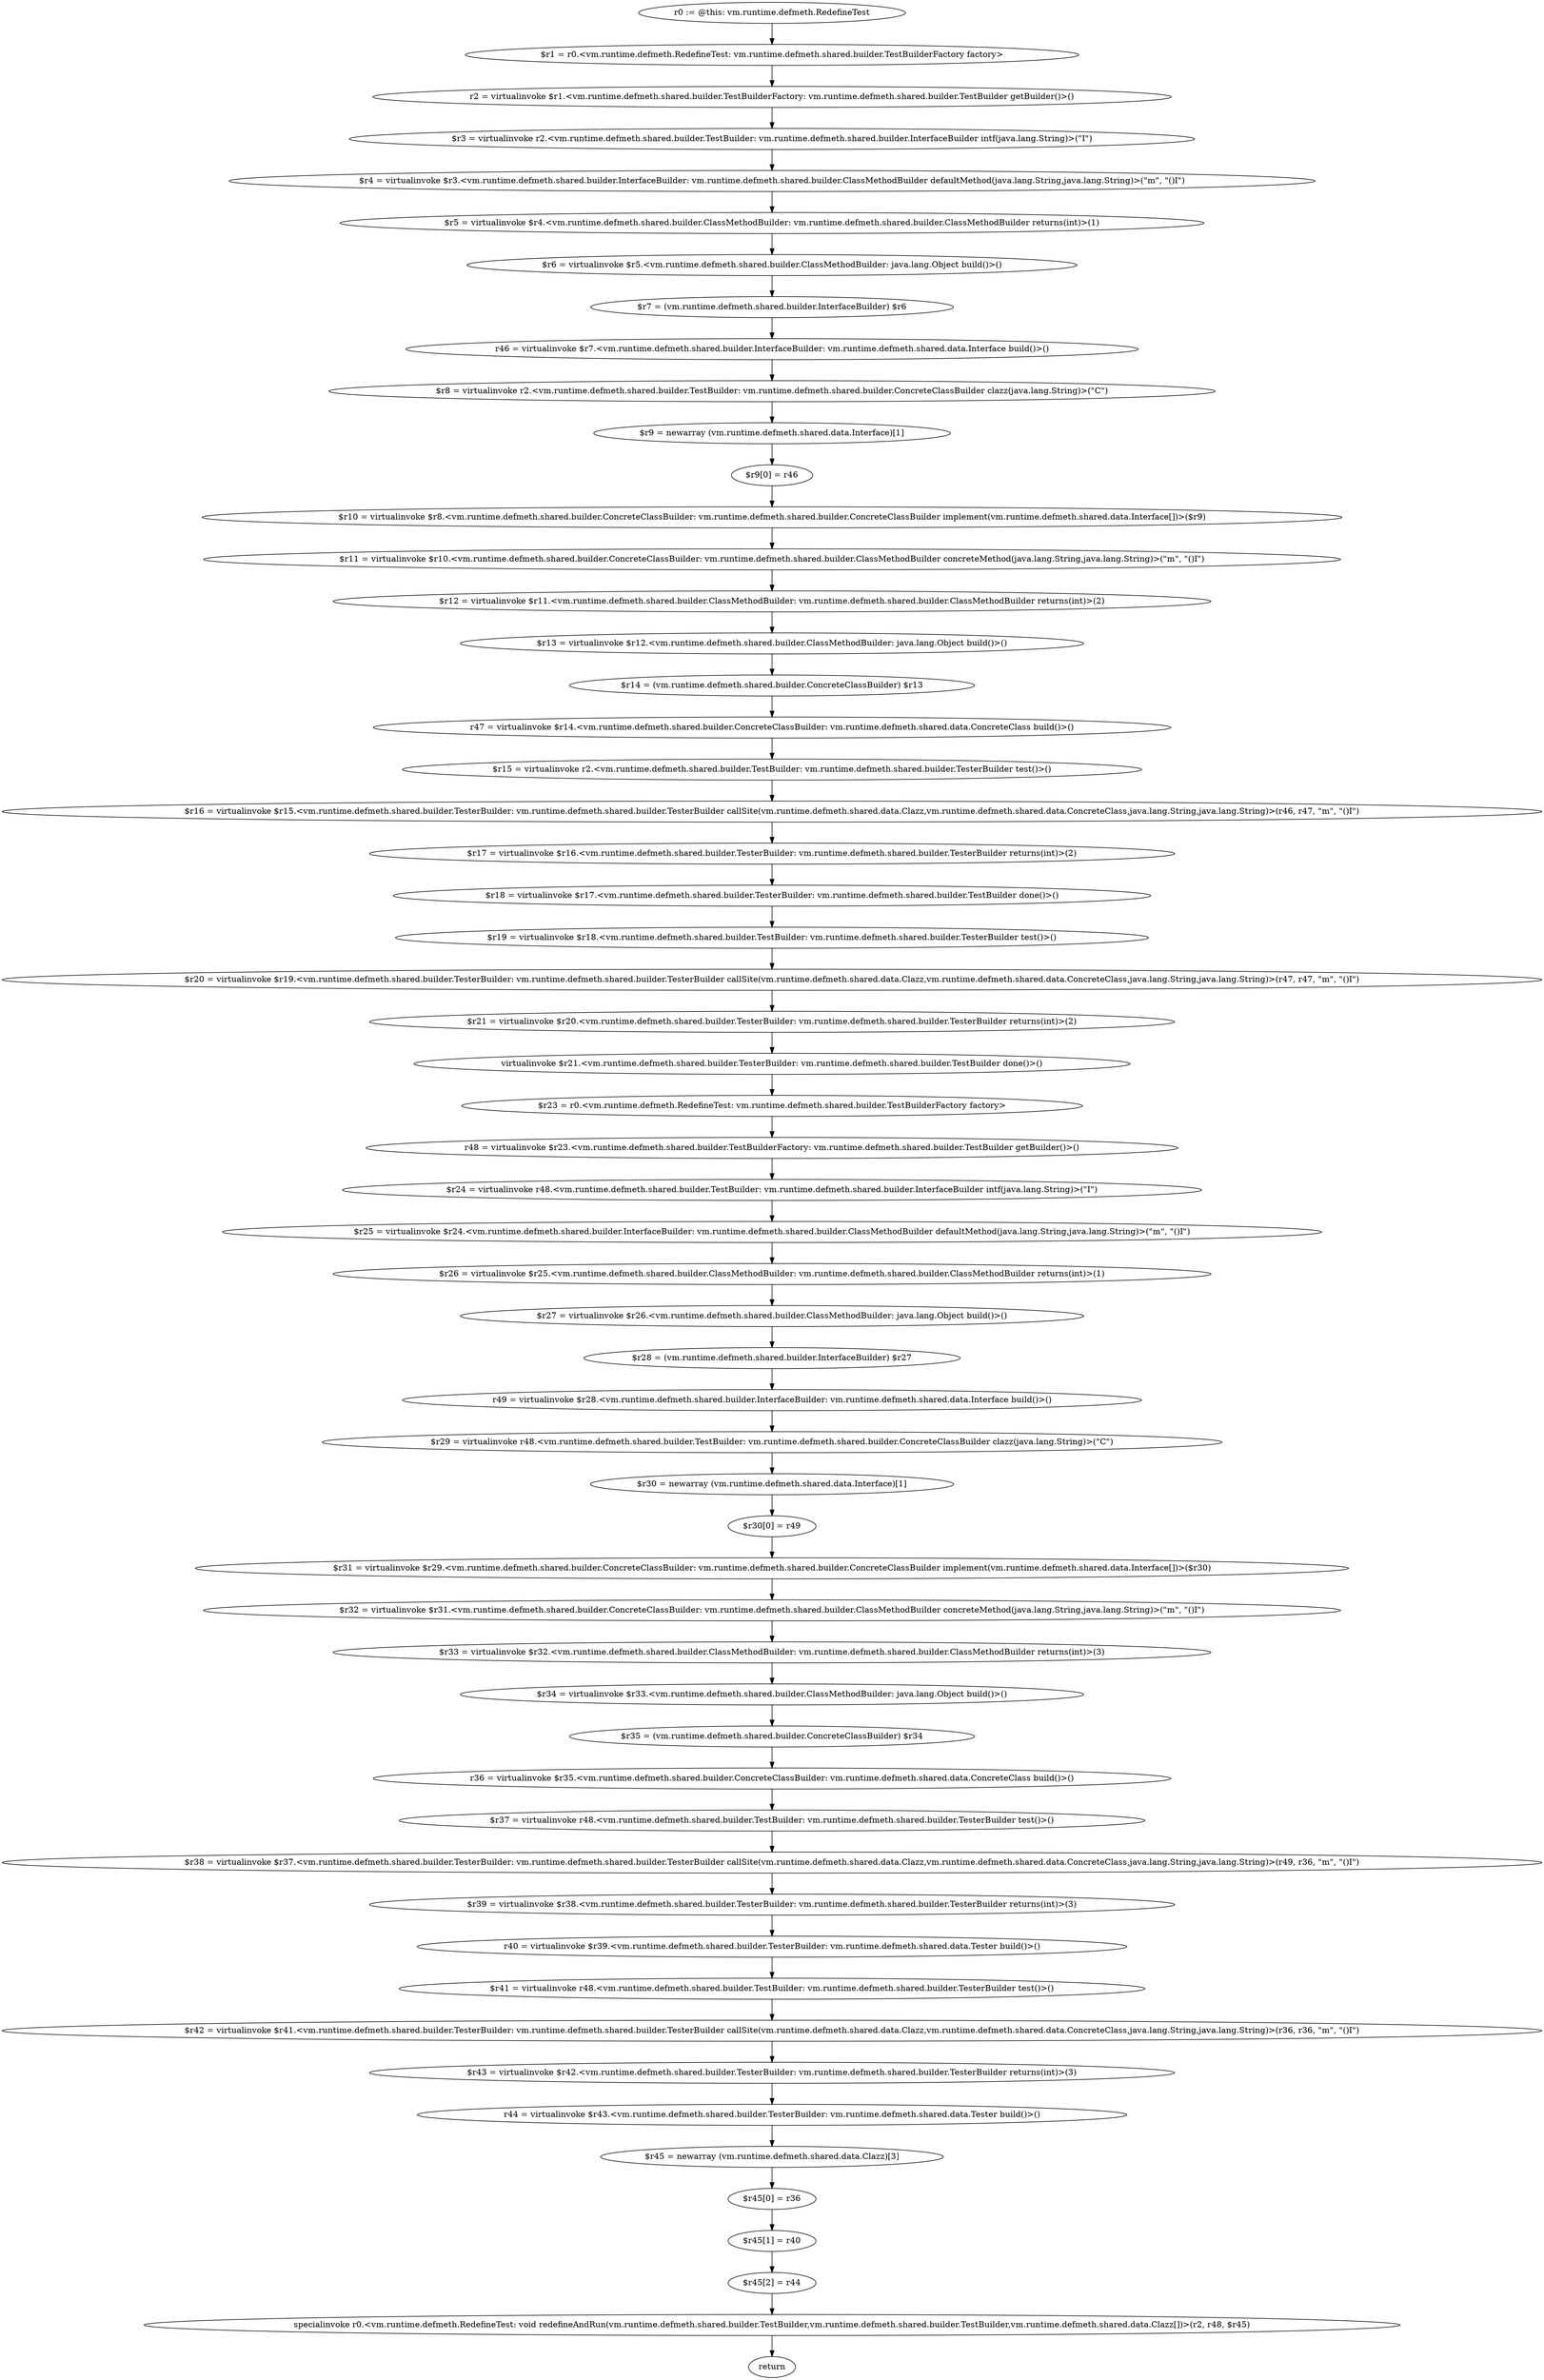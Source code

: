 digraph "unitGraph" {
    "r0 := @this: vm.runtime.defmeth.RedefineTest"
    "$r1 = r0.<vm.runtime.defmeth.RedefineTest: vm.runtime.defmeth.shared.builder.TestBuilderFactory factory>"
    "r2 = virtualinvoke $r1.<vm.runtime.defmeth.shared.builder.TestBuilderFactory: vm.runtime.defmeth.shared.builder.TestBuilder getBuilder()>()"
    "$r3 = virtualinvoke r2.<vm.runtime.defmeth.shared.builder.TestBuilder: vm.runtime.defmeth.shared.builder.InterfaceBuilder intf(java.lang.String)>(\"I\")"
    "$r4 = virtualinvoke $r3.<vm.runtime.defmeth.shared.builder.InterfaceBuilder: vm.runtime.defmeth.shared.builder.ClassMethodBuilder defaultMethod(java.lang.String,java.lang.String)>(\"m\", \"()I\")"
    "$r5 = virtualinvoke $r4.<vm.runtime.defmeth.shared.builder.ClassMethodBuilder: vm.runtime.defmeth.shared.builder.ClassMethodBuilder returns(int)>(1)"
    "$r6 = virtualinvoke $r5.<vm.runtime.defmeth.shared.builder.ClassMethodBuilder: java.lang.Object build()>()"
    "$r7 = (vm.runtime.defmeth.shared.builder.InterfaceBuilder) $r6"
    "r46 = virtualinvoke $r7.<vm.runtime.defmeth.shared.builder.InterfaceBuilder: vm.runtime.defmeth.shared.data.Interface build()>()"
    "$r8 = virtualinvoke r2.<vm.runtime.defmeth.shared.builder.TestBuilder: vm.runtime.defmeth.shared.builder.ConcreteClassBuilder clazz(java.lang.String)>(\"C\")"
    "$r9 = newarray (vm.runtime.defmeth.shared.data.Interface)[1]"
    "$r9[0] = r46"
    "$r10 = virtualinvoke $r8.<vm.runtime.defmeth.shared.builder.ConcreteClassBuilder: vm.runtime.defmeth.shared.builder.ConcreteClassBuilder implement(vm.runtime.defmeth.shared.data.Interface[])>($r9)"
    "$r11 = virtualinvoke $r10.<vm.runtime.defmeth.shared.builder.ConcreteClassBuilder: vm.runtime.defmeth.shared.builder.ClassMethodBuilder concreteMethod(java.lang.String,java.lang.String)>(\"m\", \"()I\")"
    "$r12 = virtualinvoke $r11.<vm.runtime.defmeth.shared.builder.ClassMethodBuilder: vm.runtime.defmeth.shared.builder.ClassMethodBuilder returns(int)>(2)"
    "$r13 = virtualinvoke $r12.<vm.runtime.defmeth.shared.builder.ClassMethodBuilder: java.lang.Object build()>()"
    "$r14 = (vm.runtime.defmeth.shared.builder.ConcreteClassBuilder) $r13"
    "r47 = virtualinvoke $r14.<vm.runtime.defmeth.shared.builder.ConcreteClassBuilder: vm.runtime.defmeth.shared.data.ConcreteClass build()>()"
    "$r15 = virtualinvoke r2.<vm.runtime.defmeth.shared.builder.TestBuilder: vm.runtime.defmeth.shared.builder.TesterBuilder test()>()"
    "$r16 = virtualinvoke $r15.<vm.runtime.defmeth.shared.builder.TesterBuilder: vm.runtime.defmeth.shared.builder.TesterBuilder callSite(vm.runtime.defmeth.shared.data.Clazz,vm.runtime.defmeth.shared.data.ConcreteClass,java.lang.String,java.lang.String)>(r46, r47, \"m\", \"()I\")"
    "$r17 = virtualinvoke $r16.<vm.runtime.defmeth.shared.builder.TesterBuilder: vm.runtime.defmeth.shared.builder.TesterBuilder returns(int)>(2)"
    "$r18 = virtualinvoke $r17.<vm.runtime.defmeth.shared.builder.TesterBuilder: vm.runtime.defmeth.shared.builder.TestBuilder done()>()"
    "$r19 = virtualinvoke $r18.<vm.runtime.defmeth.shared.builder.TestBuilder: vm.runtime.defmeth.shared.builder.TesterBuilder test()>()"
    "$r20 = virtualinvoke $r19.<vm.runtime.defmeth.shared.builder.TesterBuilder: vm.runtime.defmeth.shared.builder.TesterBuilder callSite(vm.runtime.defmeth.shared.data.Clazz,vm.runtime.defmeth.shared.data.ConcreteClass,java.lang.String,java.lang.String)>(r47, r47, \"m\", \"()I\")"
    "$r21 = virtualinvoke $r20.<vm.runtime.defmeth.shared.builder.TesterBuilder: vm.runtime.defmeth.shared.builder.TesterBuilder returns(int)>(2)"
    "virtualinvoke $r21.<vm.runtime.defmeth.shared.builder.TesterBuilder: vm.runtime.defmeth.shared.builder.TestBuilder done()>()"
    "$r23 = r0.<vm.runtime.defmeth.RedefineTest: vm.runtime.defmeth.shared.builder.TestBuilderFactory factory>"
    "r48 = virtualinvoke $r23.<vm.runtime.defmeth.shared.builder.TestBuilderFactory: vm.runtime.defmeth.shared.builder.TestBuilder getBuilder()>()"
    "$r24 = virtualinvoke r48.<vm.runtime.defmeth.shared.builder.TestBuilder: vm.runtime.defmeth.shared.builder.InterfaceBuilder intf(java.lang.String)>(\"I\")"
    "$r25 = virtualinvoke $r24.<vm.runtime.defmeth.shared.builder.InterfaceBuilder: vm.runtime.defmeth.shared.builder.ClassMethodBuilder defaultMethod(java.lang.String,java.lang.String)>(\"m\", \"()I\")"
    "$r26 = virtualinvoke $r25.<vm.runtime.defmeth.shared.builder.ClassMethodBuilder: vm.runtime.defmeth.shared.builder.ClassMethodBuilder returns(int)>(1)"
    "$r27 = virtualinvoke $r26.<vm.runtime.defmeth.shared.builder.ClassMethodBuilder: java.lang.Object build()>()"
    "$r28 = (vm.runtime.defmeth.shared.builder.InterfaceBuilder) $r27"
    "r49 = virtualinvoke $r28.<vm.runtime.defmeth.shared.builder.InterfaceBuilder: vm.runtime.defmeth.shared.data.Interface build()>()"
    "$r29 = virtualinvoke r48.<vm.runtime.defmeth.shared.builder.TestBuilder: vm.runtime.defmeth.shared.builder.ConcreteClassBuilder clazz(java.lang.String)>(\"C\")"
    "$r30 = newarray (vm.runtime.defmeth.shared.data.Interface)[1]"
    "$r30[0] = r49"
    "$r31 = virtualinvoke $r29.<vm.runtime.defmeth.shared.builder.ConcreteClassBuilder: vm.runtime.defmeth.shared.builder.ConcreteClassBuilder implement(vm.runtime.defmeth.shared.data.Interface[])>($r30)"
    "$r32 = virtualinvoke $r31.<vm.runtime.defmeth.shared.builder.ConcreteClassBuilder: vm.runtime.defmeth.shared.builder.ClassMethodBuilder concreteMethod(java.lang.String,java.lang.String)>(\"m\", \"()I\")"
    "$r33 = virtualinvoke $r32.<vm.runtime.defmeth.shared.builder.ClassMethodBuilder: vm.runtime.defmeth.shared.builder.ClassMethodBuilder returns(int)>(3)"
    "$r34 = virtualinvoke $r33.<vm.runtime.defmeth.shared.builder.ClassMethodBuilder: java.lang.Object build()>()"
    "$r35 = (vm.runtime.defmeth.shared.builder.ConcreteClassBuilder) $r34"
    "r36 = virtualinvoke $r35.<vm.runtime.defmeth.shared.builder.ConcreteClassBuilder: vm.runtime.defmeth.shared.data.ConcreteClass build()>()"
    "$r37 = virtualinvoke r48.<vm.runtime.defmeth.shared.builder.TestBuilder: vm.runtime.defmeth.shared.builder.TesterBuilder test()>()"
    "$r38 = virtualinvoke $r37.<vm.runtime.defmeth.shared.builder.TesterBuilder: vm.runtime.defmeth.shared.builder.TesterBuilder callSite(vm.runtime.defmeth.shared.data.Clazz,vm.runtime.defmeth.shared.data.ConcreteClass,java.lang.String,java.lang.String)>(r49, r36, \"m\", \"()I\")"
    "$r39 = virtualinvoke $r38.<vm.runtime.defmeth.shared.builder.TesterBuilder: vm.runtime.defmeth.shared.builder.TesterBuilder returns(int)>(3)"
    "r40 = virtualinvoke $r39.<vm.runtime.defmeth.shared.builder.TesterBuilder: vm.runtime.defmeth.shared.data.Tester build()>()"
    "$r41 = virtualinvoke r48.<vm.runtime.defmeth.shared.builder.TestBuilder: vm.runtime.defmeth.shared.builder.TesterBuilder test()>()"
    "$r42 = virtualinvoke $r41.<vm.runtime.defmeth.shared.builder.TesterBuilder: vm.runtime.defmeth.shared.builder.TesterBuilder callSite(vm.runtime.defmeth.shared.data.Clazz,vm.runtime.defmeth.shared.data.ConcreteClass,java.lang.String,java.lang.String)>(r36, r36, \"m\", \"()I\")"
    "$r43 = virtualinvoke $r42.<vm.runtime.defmeth.shared.builder.TesterBuilder: vm.runtime.defmeth.shared.builder.TesterBuilder returns(int)>(3)"
    "r44 = virtualinvoke $r43.<vm.runtime.defmeth.shared.builder.TesterBuilder: vm.runtime.defmeth.shared.data.Tester build()>()"
    "$r45 = newarray (vm.runtime.defmeth.shared.data.Clazz)[3]"
    "$r45[0] = r36"
    "$r45[1] = r40"
    "$r45[2] = r44"
    "specialinvoke r0.<vm.runtime.defmeth.RedefineTest: void redefineAndRun(vm.runtime.defmeth.shared.builder.TestBuilder,vm.runtime.defmeth.shared.builder.TestBuilder,vm.runtime.defmeth.shared.data.Clazz[])>(r2, r48, $r45)"
    "return"
    "r0 := @this: vm.runtime.defmeth.RedefineTest"->"$r1 = r0.<vm.runtime.defmeth.RedefineTest: vm.runtime.defmeth.shared.builder.TestBuilderFactory factory>";
    "$r1 = r0.<vm.runtime.defmeth.RedefineTest: vm.runtime.defmeth.shared.builder.TestBuilderFactory factory>"->"r2 = virtualinvoke $r1.<vm.runtime.defmeth.shared.builder.TestBuilderFactory: vm.runtime.defmeth.shared.builder.TestBuilder getBuilder()>()";
    "r2 = virtualinvoke $r1.<vm.runtime.defmeth.shared.builder.TestBuilderFactory: vm.runtime.defmeth.shared.builder.TestBuilder getBuilder()>()"->"$r3 = virtualinvoke r2.<vm.runtime.defmeth.shared.builder.TestBuilder: vm.runtime.defmeth.shared.builder.InterfaceBuilder intf(java.lang.String)>(\"I\")";
    "$r3 = virtualinvoke r2.<vm.runtime.defmeth.shared.builder.TestBuilder: vm.runtime.defmeth.shared.builder.InterfaceBuilder intf(java.lang.String)>(\"I\")"->"$r4 = virtualinvoke $r3.<vm.runtime.defmeth.shared.builder.InterfaceBuilder: vm.runtime.defmeth.shared.builder.ClassMethodBuilder defaultMethod(java.lang.String,java.lang.String)>(\"m\", \"()I\")";
    "$r4 = virtualinvoke $r3.<vm.runtime.defmeth.shared.builder.InterfaceBuilder: vm.runtime.defmeth.shared.builder.ClassMethodBuilder defaultMethod(java.lang.String,java.lang.String)>(\"m\", \"()I\")"->"$r5 = virtualinvoke $r4.<vm.runtime.defmeth.shared.builder.ClassMethodBuilder: vm.runtime.defmeth.shared.builder.ClassMethodBuilder returns(int)>(1)";
    "$r5 = virtualinvoke $r4.<vm.runtime.defmeth.shared.builder.ClassMethodBuilder: vm.runtime.defmeth.shared.builder.ClassMethodBuilder returns(int)>(1)"->"$r6 = virtualinvoke $r5.<vm.runtime.defmeth.shared.builder.ClassMethodBuilder: java.lang.Object build()>()";
    "$r6 = virtualinvoke $r5.<vm.runtime.defmeth.shared.builder.ClassMethodBuilder: java.lang.Object build()>()"->"$r7 = (vm.runtime.defmeth.shared.builder.InterfaceBuilder) $r6";
    "$r7 = (vm.runtime.defmeth.shared.builder.InterfaceBuilder) $r6"->"r46 = virtualinvoke $r7.<vm.runtime.defmeth.shared.builder.InterfaceBuilder: vm.runtime.defmeth.shared.data.Interface build()>()";
    "r46 = virtualinvoke $r7.<vm.runtime.defmeth.shared.builder.InterfaceBuilder: vm.runtime.defmeth.shared.data.Interface build()>()"->"$r8 = virtualinvoke r2.<vm.runtime.defmeth.shared.builder.TestBuilder: vm.runtime.defmeth.shared.builder.ConcreteClassBuilder clazz(java.lang.String)>(\"C\")";
    "$r8 = virtualinvoke r2.<vm.runtime.defmeth.shared.builder.TestBuilder: vm.runtime.defmeth.shared.builder.ConcreteClassBuilder clazz(java.lang.String)>(\"C\")"->"$r9 = newarray (vm.runtime.defmeth.shared.data.Interface)[1]";
    "$r9 = newarray (vm.runtime.defmeth.shared.data.Interface)[1]"->"$r9[0] = r46";
    "$r9[0] = r46"->"$r10 = virtualinvoke $r8.<vm.runtime.defmeth.shared.builder.ConcreteClassBuilder: vm.runtime.defmeth.shared.builder.ConcreteClassBuilder implement(vm.runtime.defmeth.shared.data.Interface[])>($r9)";
    "$r10 = virtualinvoke $r8.<vm.runtime.defmeth.shared.builder.ConcreteClassBuilder: vm.runtime.defmeth.shared.builder.ConcreteClassBuilder implement(vm.runtime.defmeth.shared.data.Interface[])>($r9)"->"$r11 = virtualinvoke $r10.<vm.runtime.defmeth.shared.builder.ConcreteClassBuilder: vm.runtime.defmeth.shared.builder.ClassMethodBuilder concreteMethod(java.lang.String,java.lang.String)>(\"m\", \"()I\")";
    "$r11 = virtualinvoke $r10.<vm.runtime.defmeth.shared.builder.ConcreteClassBuilder: vm.runtime.defmeth.shared.builder.ClassMethodBuilder concreteMethod(java.lang.String,java.lang.String)>(\"m\", \"()I\")"->"$r12 = virtualinvoke $r11.<vm.runtime.defmeth.shared.builder.ClassMethodBuilder: vm.runtime.defmeth.shared.builder.ClassMethodBuilder returns(int)>(2)";
    "$r12 = virtualinvoke $r11.<vm.runtime.defmeth.shared.builder.ClassMethodBuilder: vm.runtime.defmeth.shared.builder.ClassMethodBuilder returns(int)>(2)"->"$r13 = virtualinvoke $r12.<vm.runtime.defmeth.shared.builder.ClassMethodBuilder: java.lang.Object build()>()";
    "$r13 = virtualinvoke $r12.<vm.runtime.defmeth.shared.builder.ClassMethodBuilder: java.lang.Object build()>()"->"$r14 = (vm.runtime.defmeth.shared.builder.ConcreteClassBuilder) $r13";
    "$r14 = (vm.runtime.defmeth.shared.builder.ConcreteClassBuilder) $r13"->"r47 = virtualinvoke $r14.<vm.runtime.defmeth.shared.builder.ConcreteClassBuilder: vm.runtime.defmeth.shared.data.ConcreteClass build()>()";
    "r47 = virtualinvoke $r14.<vm.runtime.defmeth.shared.builder.ConcreteClassBuilder: vm.runtime.defmeth.shared.data.ConcreteClass build()>()"->"$r15 = virtualinvoke r2.<vm.runtime.defmeth.shared.builder.TestBuilder: vm.runtime.defmeth.shared.builder.TesterBuilder test()>()";
    "$r15 = virtualinvoke r2.<vm.runtime.defmeth.shared.builder.TestBuilder: vm.runtime.defmeth.shared.builder.TesterBuilder test()>()"->"$r16 = virtualinvoke $r15.<vm.runtime.defmeth.shared.builder.TesterBuilder: vm.runtime.defmeth.shared.builder.TesterBuilder callSite(vm.runtime.defmeth.shared.data.Clazz,vm.runtime.defmeth.shared.data.ConcreteClass,java.lang.String,java.lang.String)>(r46, r47, \"m\", \"()I\")";
    "$r16 = virtualinvoke $r15.<vm.runtime.defmeth.shared.builder.TesterBuilder: vm.runtime.defmeth.shared.builder.TesterBuilder callSite(vm.runtime.defmeth.shared.data.Clazz,vm.runtime.defmeth.shared.data.ConcreteClass,java.lang.String,java.lang.String)>(r46, r47, \"m\", \"()I\")"->"$r17 = virtualinvoke $r16.<vm.runtime.defmeth.shared.builder.TesterBuilder: vm.runtime.defmeth.shared.builder.TesterBuilder returns(int)>(2)";
    "$r17 = virtualinvoke $r16.<vm.runtime.defmeth.shared.builder.TesterBuilder: vm.runtime.defmeth.shared.builder.TesterBuilder returns(int)>(2)"->"$r18 = virtualinvoke $r17.<vm.runtime.defmeth.shared.builder.TesterBuilder: vm.runtime.defmeth.shared.builder.TestBuilder done()>()";
    "$r18 = virtualinvoke $r17.<vm.runtime.defmeth.shared.builder.TesterBuilder: vm.runtime.defmeth.shared.builder.TestBuilder done()>()"->"$r19 = virtualinvoke $r18.<vm.runtime.defmeth.shared.builder.TestBuilder: vm.runtime.defmeth.shared.builder.TesterBuilder test()>()";
    "$r19 = virtualinvoke $r18.<vm.runtime.defmeth.shared.builder.TestBuilder: vm.runtime.defmeth.shared.builder.TesterBuilder test()>()"->"$r20 = virtualinvoke $r19.<vm.runtime.defmeth.shared.builder.TesterBuilder: vm.runtime.defmeth.shared.builder.TesterBuilder callSite(vm.runtime.defmeth.shared.data.Clazz,vm.runtime.defmeth.shared.data.ConcreteClass,java.lang.String,java.lang.String)>(r47, r47, \"m\", \"()I\")";
    "$r20 = virtualinvoke $r19.<vm.runtime.defmeth.shared.builder.TesterBuilder: vm.runtime.defmeth.shared.builder.TesterBuilder callSite(vm.runtime.defmeth.shared.data.Clazz,vm.runtime.defmeth.shared.data.ConcreteClass,java.lang.String,java.lang.String)>(r47, r47, \"m\", \"()I\")"->"$r21 = virtualinvoke $r20.<vm.runtime.defmeth.shared.builder.TesterBuilder: vm.runtime.defmeth.shared.builder.TesterBuilder returns(int)>(2)";
    "$r21 = virtualinvoke $r20.<vm.runtime.defmeth.shared.builder.TesterBuilder: vm.runtime.defmeth.shared.builder.TesterBuilder returns(int)>(2)"->"virtualinvoke $r21.<vm.runtime.defmeth.shared.builder.TesterBuilder: vm.runtime.defmeth.shared.builder.TestBuilder done()>()";
    "virtualinvoke $r21.<vm.runtime.defmeth.shared.builder.TesterBuilder: vm.runtime.defmeth.shared.builder.TestBuilder done()>()"->"$r23 = r0.<vm.runtime.defmeth.RedefineTest: vm.runtime.defmeth.shared.builder.TestBuilderFactory factory>";
    "$r23 = r0.<vm.runtime.defmeth.RedefineTest: vm.runtime.defmeth.shared.builder.TestBuilderFactory factory>"->"r48 = virtualinvoke $r23.<vm.runtime.defmeth.shared.builder.TestBuilderFactory: vm.runtime.defmeth.shared.builder.TestBuilder getBuilder()>()";
    "r48 = virtualinvoke $r23.<vm.runtime.defmeth.shared.builder.TestBuilderFactory: vm.runtime.defmeth.shared.builder.TestBuilder getBuilder()>()"->"$r24 = virtualinvoke r48.<vm.runtime.defmeth.shared.builder.TestBuilder: vm.runtime.defmeth.shared.builder.InterfaceBuilder intf(java.lang.String)>(\"I\")";
    "$r24 = virtualinvoke r48.<vm.runtime.defmeth.shared.builder.TestBuilder: vm.runtime.defmeth.shared.builder.InterfaceBuilder intf(java.lang.String)>(\"I\")"->"$r25 = virtualinvoke $r24.<vm.runtime.defmeth.shared.builder.InterfaceBuilder: vm.runtime.defmeth.shared.builder.ClassMethodBuilder defaultMethod(java.lang.String,java.lang.String)>(\"m\", \"()I\")";
    "$r25 = virtualinvoke $r24.<vm.runtime.defmeth.shared.builder.InterfaceBuilder: vm.runtime.defmeth.shared.builder.ClassMethodBuilder defaultMethod(java.lang.String,java.lang.String)>(\"m\", \"()I\")"->"$r26 = virtualinvoke $r25.<vm.runtime.defmeth.shared.builder.ClassMethodBuilder: vm.runtime.defmeth.shared.builder.ClassMethodBuilder returns(int)>(1)";
    "$r26 = virtualinvoke $r25.<vm.runtime.defmeth.shared.builder.ClassMethodBuilder: vm.runtime.defmeth.shared.builder.ClassMethodBuilder returns(int)>(1)"->"$r27 = virtualinvoke $r26.<vm.runtime.defmeth.shared.builder.ClassMethodBuilder: java.lang.Object build()>()";
    "$r27 = virtualinvoke $r26.<vm.runtime.defmeth.shared.builder.ClassMethodBuilder: java.lang.Object build()>()"->"$r28 = (vm.runtime.defmeth.shared.builder.InterfaceBuilder) $r27";
    "$r28 = (vm.runtime.defmeth.shared.builder.InterfaceBuilder) $r27"->"r49 = virtualinvoke $r28.<vm.runtime.defmeth.shared.builder.InterfaceBuilder: vm.runtime.defmeth.shared.data.Interface build()>()";
    "r49 = virtualinvoke $r28.<vm.runtime.defmeth.shared.builder.InterfaceBuilder: vm.runtime.defmeth.shared.data.Interface build()>()"->"$r29 = virtualinvoke r48.<vm.runtime.defmeth.shared.builder.TestBuilder: vm.runtime.defmeth.shared.builder.ConcreteClassBuilder clazz(java.lang.String)>(\"C\")";
    "$r29 = virtualinvoke r48.<vm.runtime.defmeth.shared.builder.TestBuilder: vm.runtime.defmeth.shared.builder.ConcreteClassBuilder clazz(java.lang.String)>(\"C\")"->"$r30 = newarray (vm.runtime.defmeth.shared.data.Interface)[1]";
    "$r30 = newarray (vm.runtime.defmeth.shared.data.Interface)[1]"->"$r30[0] = r49";
    "$r30[0] = r49"->"$r31 = virtualinvoke $r29.<vm.runtime.defmeth.shared.builder.ConcreteClassBuilder: vm.runtime.defmeth.shared.builder.ConcreteClassBuilder implement(vm.runtime.defmeth.shared.data.Interface[])>($r30)";
    "$r31 = virtualinvoke $r29.<vm.runtime.defmeth.shared.builder.ConcreteClassBuilder: vm.runtime.defmeth.shared.builder.ConcreteClassBuilder implement(vm.runtime.defmeth.shared.data.Interface[])>($r30)"->"$r32 = virtualinvoke $r31.<vm.runtime.defmeth.shared.builder.ConcreteClassBuilder: vm.runtime.defmeth.shared.builder.ClassMethodBuilder concreteMethod(java.lang.String,java.lang.String)>(\"m\", \"()I\")";
    "$r32 = virtualinvoke $r31.<vm.runtime.defmeth.shared.builder.ConcreteClassBuilder: vm.runtime.defmeth.shared.builder.ClassMethodBuilder concreteMethod(java.lang.String,java.lang.String)>(\"m\", \"()I\")"->"$r33 = virtualinvoke $r32.<vm.runtime.defmeth.shared.builder.ClassMethodBuilder: vm.runtime.defmeth.shared.builder.ClassMethodBuilder returns(int)>(3)";
    "$r33 = virtualinvoke $r32.<vm.runtime.defmeth.shared.builder.ClassMethodBuilder: vm.runtime.defmeth.shared.builder.ClassMethodBuilder returns(int)>(3)"->"$r34 = virtualinvoke $r33.<vm.runtime.defmeth.shared.builder.ClassMethodBuilder: java.lang.Object build()>()";
    "$r34 = virtualinvoke $r33.<vm.runtime.defmeth.shared.builder.ClassMethodBuilder: java.lang.Object build()>()"->"$r35 = (vm.runtime.defmeth.shared.builder.ConcreteClassBuilder) $r34";
    "$r35 = (vm.runtime.defmeth.shared.builder.ConcreteClassBuilder) $r34"->"r36 = virtualinvoke $r35.<vm.runtime.defmeth.shared.builder.ConcreteClassBuilder: vm.runtime.defmeth.shared.data.ConcreteClass build()>()";
    "r36 = virtualinvoke $r35.<vm.runtime.defmeth.shared.builder.ConcreteClassBuilder: vm.runtime.defmeth.shared.data.ConcreteClass build()>()"->"$r37 = virtualinvoke r48.<vm.runtime.defmeth.shared.builder.TestBuilder: vm.runtime.defmeth.shared.builder.TesterBuilder test()>()";
    "$r37 = virtualinvoke r48.<vm.runtime.defmeth.shared.builder.TestBuilder: vm.runtime.defmeth.shared.builder.TesterBuilder test()>()"->"$r38 = virtualinvoke $r37.<vm.runtime.defmeth.shared.builder.TesterBuilder: vm.runtime.defmeth.shared.builder.TesterBuilder callSite(vm.runtime.defmeth.shared.data.Clazz,vm.runtime.defmeth.shared.data.ConcreteClass,java.lang.String,java.lang.String)>(r49, r36, \"m\", \"()I\")";
    "$r38 = virtualinvoke $r37.<vm.runtime.defmeth.shared.builder.TesterBuilder: vm.runtime.defmeth.shared.builder.TesterBuilder callSite(vm.runtime.defmeth.shared.data.Clazz,vm.runtime.defmeth.shared.data.ConcreteClass,java.lang.String,java.lang.String)>(r49, r36, \"m\", \"()I\")"->"$r39 = virtualinvoke $r38.<vm.runtime.defmeth.shared.builder.TesterBuilder: vm.runtime.defmeth.shared.builder.TesterBuilder returns(int)>(3)";
    "$r39 = virtualinvoke $r38.<vm.runtime.defmeth.shared.builder.TesterBuilder: vm.runtime.defmeth.shared.builder.TesterBuilder returns(int)>(3)"->"r40 = virtualinvoke $r39.<vm.runtime.defmeth.shared.builder.TesterBuilder: vm.runtime.defmeth.shared.data.Tester build()>()";
    "r40 = virtualinvoke $r39.<vm.runtime.defmeth.shared.builder.TesterBuilder: vm.runtime.defmeth.shared.data.Tester build()>()"->"$r41 = virtualinvoke r48.<vm.runtime.defmeth.shared.builder.TestBuilder: vm.runtime.defmeth.shared.builder.TesterBuilder test()>()";
    "$r41 = virtualinvoke r48.<vm.runtime.defmeth.shared.builder.TestBuilder: vm.runtime.defmeth.shared.builder.TesterBuilder test()>()"->"$r42 = virtualinvoke $r41.<vm.runtime.defmeth.shared.builder.TesterBuilder: vm.runtime.defmeth.shared.builder.TesterBuilder callSite(vm.runtime.defmeth.shared.data.Clazz,vm.runtime.defmeth.shared.data.ConcreteClass,java.lang.String,java.lang.String)>(r36, r36, \"m\", \"()I\")";
    "$r42 = virtualinvoke $r41.<vm.runtime.defmeth.shared.builder.TesterBuilder: vm.runtime.defmeth.shared.builder.TesterBuilder callSite(vm.runtime.defmeth.shared.data.Clazz,vm.runtime.defmeth.shared.data.ConcreteClass,java.lang.String,java.lang.String)>(r36, r36, \"m\", \"()I\")"->"$r43 = virtualinvoke $r42.<vm.runtime.defmeth.shared.builder.TesterBuilder: vm.runtime.defmeth.shared.builder.TesterBuilder returns(int)>(3)";
    "$r43 = virtualinvoke $r42.<vm.runtime.defmeth.shared.builder.TesterBuilder: vm.runtime.defmeth.shared.builder.TesterBuilder returns(int)>(3)"->"r44 = virtualinvoke $r43.<vm.runtime.defmeth.shared.builder.TesterBuilder: vm.runtime.defmeth.shared.data.Tester build()>()";
    "r44 = virtualinvoke $r43.<vm.runtime.defmeth.shared.builder.TesterBuilder: vm.runtime.defmeth.shared.data.Tester build()>()"->"$r45 = newarray (vm.runtime.defmeth.shared.data.Clazz)[3]";
    "$r45 = newarray (vm.runtime.defmeth.shared.data.Clazz)[3]"->"$r45[0] = r36";
    "$r45[0] = r36"->"$r45[1] = r40";
    "$r45[1] = r40"->"$r45[2] = r44";
    "$r45[2] = r44"->"specialinvoke r0.<vm.runtime.defmeth.RedefineTest: void redefineAndRun(vm.runtime.defmeth.shared.builder.TestBuilder,vm.runtime.defmeth.shared.builder.TestBuilder,vm.runtime.defmeth.shared.data.Clazz[])>(r2, r48, $r45)";
    "specialinvoke r0.<vm.runtime.defmeth.RedefineTest: void redefineAndRun(vm.runtime.defmeth.shared.builder.TestBuilder,vm.runtime.defmeth.shared.builder.TestBuilder,vm.runtime.defmeth.shared.data.Clazz[])>(r2, r48, $r45)"->"return";
}
